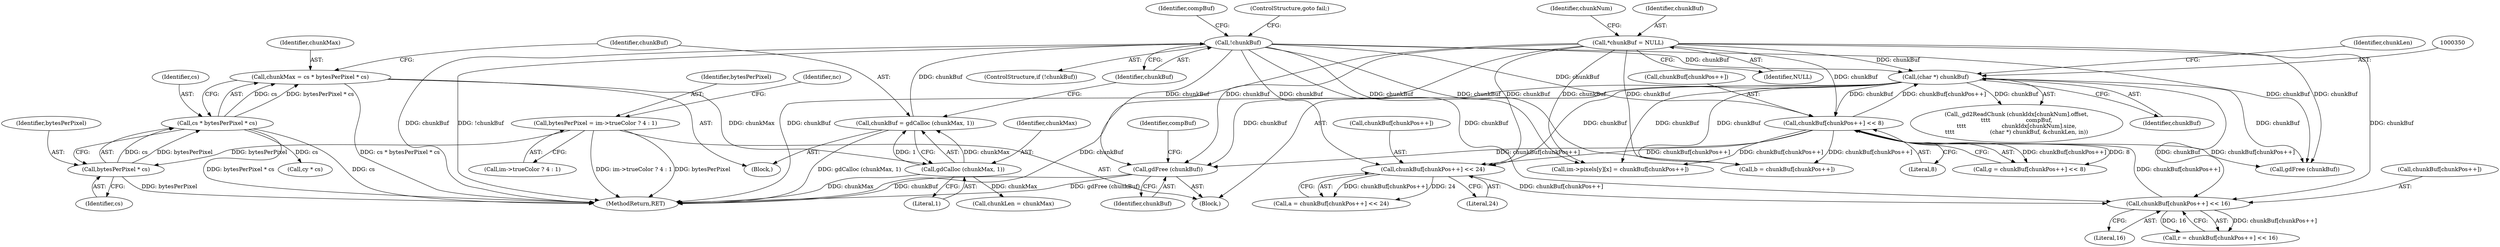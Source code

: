 digraph "0_libgd_fe9ed49dafa993e3af96b6a5a589efeea9bfb36f@pointer" {
"1000544" [label="(Call,gdFree (chunkBuf))"];
"1000349" [label="(Call,(char *) chunkBuf)"];
"1000146" [label="(Call,*chunkBuf = NULL)"];
"1000260" [label="(Call,!chunkBuf)"];
"1000254" [label="(Call,chunkBuf = gdCalloc (chunkMax, 1))"];
"1000256" [label="(Call,gdCalloc (chunkMax, 1))"];
"1000247" [label="(Call,chunkMax = cs * bytesPerPixel * cs)"];
"1000249" [label="(Call,cs * bytesPerPixel * cs)"];
"1000251" [label="(Call,bytesPerPixel * cs)"];
"1000199" [label="(Call,bytesPerPixel = im->trueColor ? 4 : 1)"];
"1000497" [label="(Call,chunkBuf[chunkPos++] << 8)"];
"1000488" [label="(Call,chunkBuf[chunkPos++] << 16)"];
"1000479" [label="(Call,chunkBuf[chunkPos++] << 24)"];
"1000351" [label="(Identifier,chunkBuf)"];
"1000261" [label="(Identifier,chunkBuf)"];
"1000265" [label="(Identifier,compBuf)"];
"1000250" [label="(Identifier,cs)"];
"1000252" [label="(Identifier,bytesPerPixel)"];
"1000258" [label="(Literal,1)"];
"1000151" [label="(Identifier,chunkNum)"];
"1000201" [label="(Call,im->trueColor ? 4 : 1)"];
"1000147" [label="(Identifier,chunkBuf)"];
"1000146" [label="(Call,*chunkBuf = NULL)"];
"1000504" [label="(Call,b = chunkBuf[chunkPos++])"];
"1000253" [label="(Identifier,cs)"];
"1000349" [label="(Call,(char *) chunkBuf)"];
"1000208" [label="(Identifier,nc)"];
"1000353" [label="(Identifier,chunkLen)"];
"1000254" [label="(Call,chunkBuf = gdCalloc (chunkMax, 1))"];
"1000332" [label="(Call,chunkLen = chunkMax)"];
"1000479" [label="(Call,chunkBuf[chunkPos++] << 24)"];
"1000300" [label="(Call,cy * cs)"];
"1000480" [label="(Call,chunkBuf[chunkPos++])"];
"1000544" [label="(Call,gdFree (chunkBuf))"];
"1000257" [label="(Identifier,chunkMax)"];
"1000255" [label="(Identifier,chunkBuf)"];
"1000575" [label="(MethodReturn,RET)"];
"1000260" [label="(Call,!chunkBuf)"];
"1000561" [label="(Call,gdFree (chunkBuf))"];
"1000497" [label="(Call,chunkBuf[chunkPos++] << 8)"];
"1000249" [label="(Call,cs * bytesPerPixel * cs)"];
"1000337" [label="(Call,_gd2ReadChunk (chunkIdx[chunkNum].offset,\n\t\t\t\t                    compBuf,\n\t\t\t\t                    chunkIdx[chunkNum].size,\n\t\t\t\t                    (char *) chunkBuf, &chunkLen, in))"];
"1000493" [label="(Literal,16)"];
"1000477" [label="(Call,a = chunkBuf[chunkPos++] << 24)"];
"1000484" [label="(Literal,24)"];
"1000547" [label="(Identifier,compBuf)"];
"1000148" [label="(Identifier,NULL)"];
"1000247" [label="(Call,chunkMax = cs * bytesPerPixel * cs)"];
"1000200" [label="(Identifier,bytesPerPixel)"];
"1000498" [label="(Call,chunkBuf[chunkPos++])"];
"1000123" [label="(Block,)"];
"1000263" [label="(ControlStructure,goto fail;)"];
"1000199" [label="(Call,bytesPerPixel = im->trueColor ? 4 : 1)"];
"1000486" [label="(Call,r = chunkBuf[chunkPos++] << 16)"];
"1000256" [label="(Call,gdCalloc (chunkMax, 1))"];
"1000259" [label="(ControlStructure,if (!chunkBuf))"];
"1000545" [label="(Identifier,chunkBuf)"];
"1000527" [label="(Call,im->pixels[y][x] = chunkBuf[chunkPos++])"];
"1000215" [label="(Block,)"];
"1000251" [label="(Call,bytesPerPixel * cs)"];
"1000502" [label="(Literal,8)"];
"1000495" [label="(Call,g = chunkBuf[chunkPos++] << 8)"];
"1000248" [label="(Identifier,chunkMax)"];
"1000489" [label="(Call,chunkBuf[chunkPos++])"];
"1000488" [label="(Call,chunkBuf[chunkPos++] << 16)"];
"1000544" -> "1000123"  [label="AST: "];
"1000544" -> "1000545"  [label="CFG: "];
"1000545" -> "1000544"  [label="AST: "];
"1000547" -> "1000544"  [label="CFG: "];
"1000544" -> "1000575"  [label="DDG: chunkBuf"];
"1000544" -> "1000575"  [label="DDG: gdFree (chunkBuf)"];
"1000349" -> "1000544"  [label="DDG: chunkBuf"];
"1000146" -> "1000544"  [label="DDG: chunkBuf"];
"1000260" -> "1000544"  [label="DDG: chunkBuf"];
"1000497" -> "1000544"  [label="DDG: chunkBuf[chunkPos++]"];
"1000349" -> "1000337"  [label="AST: "];
"1000349" -> "1000351"  [label="CFG: "];
"1000350" -> "1000349"  [label="AST: "];
"1000351" -> "1000349"  [label="AST: "];
"1000353" -> "1000349"  [label="CFG: "];
"1000349" -> "1000575"  [label="DDG: chunkBuf"];
"1000349" -> "1000337"  [label="DDG: chunkBuf"];
"1000146" -> "1000349"  [label="DDG: chunkBuf"];
"1000260" -> "1000349"  [label="DDG: chunkBuf"];
"1000497" -> "1000349"  [label="DDG: chunkBuf[chunkPos++]"];
"1000349" -> "1000479"  [label="DDG: chunkBuf"];
"1000349" -> "1000488"  [label="DDG: chunkBuf"];
"1000349" -> "1000497"  [label="DDG: chunkBuf"];
"1000349" -> "1000504"  [label="DDG: chunkBuf"];
"1000349" -> "1000527"  [label="DDG: chunkBuf"];
"1000349" -> "1000561"  [label="DDG: chunkBuf"];
"1000146" -> "1000123"  [label="AST: "];
"1000146" -> "1000148"  [label="CFG: "];
"1000147" -> "1000146"  [label="AST: "];
"1000148" -> "1000146"  [label="AST: "];
"1000151" -> "1000146"  [label="CFG: "];
"1000146" -> "1000575"  [label="DDG: chunkBuf"];
"1000146" -> "1000479"  [label="DDG: chunkBuf"];
"1000146" -> "1000488"  [label="DDG: chunkBuf"];
"1000146" -> "1000497"  [label="DDG: chunkBuf"];
"1000146" -> "1000504"  [label="DDG: chunkBuf"];
"1000146" -> "1000527"  [label="DDG: chunkBuf"];
"1000146" -> "1000561"  [label="DDG: chunkBuf"];
"1000260" -> "1000259"  [label="AST: "];
"1000260" -> "1000261"  [label="CFG: "];
"1000261" -> "1000260"  [label="AST: "];
"1000263" -> "1000260"  [label="CFG: "];
"1000265" -> "1000260"  [label="CFG: "];
"1000260" -> "1000575"  [label="DDG: !chunkBuf"];
"1000260" -> "1000575"  [label="DDG: chunkBuf"];
"1000254" -> "1000260"  [label="DDG: chunkBuf"];
"1000260" -> "1000479"  [label="DDG: chunkBuf"];
"1000260" -> "1000488"  [label="DDG: chunkBuf"];
"1000260" -> "1000497"  [label="DDG: chunkBuf"];
"1000260" -> "1000504"  [label="DDG: chunkBuf"];
"1000260" -> "1000527"  [label="DDG: chunkBuf"];
"1000260" -> "1000561"  [label="DDG: chunkBuf"];
"1000254" -> "1000215"  [label="AST: "];
"1000254" -> "1000256"  [label="CFG: "];
"1000255" -> "1000254"  [label="AST: "];
"1000256" -> "1000254"  [label="AST: "];
"1000261" -> "1000254"  [label="CFG: "];
"1000254" -> "1000575"  [label="DDG: gdCalloc (chunkMax, 1)"];
"1000256" -> "1000254"  [label="DDG: chunkMax"];
"1000256" -> "1000254"  [label="DDG: 1"];
"1000256" -> "1000258"  [label="CFG: "];
"1000257" -> "1000256"  [label="AST: "];
"1000258" -> "1000256"  [label="AST: "];
"1000256" -> "1000575"  [label="DDG: chunkMax"];
"1000247" -> "1000256"  [label="DDG: chunkMax"];
"1000256" -> "1000332"  [label="DDG: chunkMax"];
"1000247" -> "1000215"  [label="AST: "];
"1000247" -> "1000249"  [label="CFG: "];
"1000248" -> "1000247"  [label="AST: "];
"1000249" -> "1000247"  [label="AST: "];
"1000255" -> "1000247"  [label="CFG: "];
"1000247" -> "1000575"  [label="DDG: cs * bytesPerPixel * cs"];
"1000249" -> "1000247"  [label="DDG: cs"];
"1000249" -> "1000247"  [label="DDG: bytesPerPixel * cs"];
"1000249" -> "1000251"  [label="CFG: "];
"1000250" -> "1000249"  [label="AST: "];
"1000251" -> "1000249"  [label="AST: "];
"1000249" -> "1000575"  [label="DDG: bytesPerPixel * cs"];
"1000249" -> "1000575"  [label="DDG: cs"];
"1000251" -> "1000249"  [label="DDG: cs"];
"1000251" -> "1000249"  [label="DDG: bytesPerPixel"];
"1000249" -> "1000300"  [label="DDG: cs"];
"1000251" -> "1000253"  [label="CFG: "];
"1000252" -> "1000251"  [label="AST: "];
"1000253" -> "1000251"  [label="AST: "];
"1000251" -> "1000575"  [label="DDG: bytesPerPixel"];
"1000199" -> "1000251"  [label="DDG: bytesPerPixel"];
"1000199" -> "1000123"  [label="AST: "];
"1000199" -> "1000201"  [label="CFG: "];
"1000200" -> "1000199"  [label="AST: "];
"1000201" -> "1000199"  [label="AST: "];
"1000208" -> "1000199"  [label="CFG: "];
"1000199" -> "1000575"  [label="DDG: im->trueColor ? 4 : 1"];
"1000199" -> "1000575"  [label="DDG: bytesPerPixel"];
"1000497" -> "1000495"  [label="AST: "];
"1000497" -> "1000502"  [label="CFG: "];
"1000498" -> "1000497"  [label="AST: "];
"1000502" -> "1000497"  [label="AST: "];
"1000495" -> "1000497"  [label="CFG: "];
"1000497" -> "1000479"  [label="DDG: chunkBuf[chunkPos++]"];
"1000497" -> "1000495"  [label="DDG: chunkBuf[chunkPos++]"];
"1000497" -> "1000495"  [label="DDG: 8"];
"1000488" -> "1000497"  [label="DDG: chunkBuf[chunkPos++]"];
"1000497" -> "1000504"  [label="DDG: chunkBuf[chunkPos++]"];
"1000497" -> "1000527"  [label="DDG: chunkBuf[chunkPos++]"];
"1000497" -> "1000561"  [label="DDG: chunkBuf[chunkPos++]"];
"1000488" -> "1000486"  [label="AST: "];
"1000488" -> "1000493"  [label="CFG: "];
"1000489" -> "1000488"  [label="AST: "];
"1000493" -> "1000488"  [label="AST: "];
"1000486" -> "1000488"  [label="CFG: "];
"1000488" -> "1000486"  [label="DDG: chunkBuf[chunkPos++]"];
"1000488" -> "1000486"  [label="DDG: 16"];
"1000479" -> "1000488"  [label="DDG: chunkBuf[chunkPos++]"];
"1000479" -> "1000477"  [label="AST: "];
"1000479" -> "1000484"  [label="CFG: "];
"1000480" -> "1000479"  [label="AST: "];
"1000484" -> "1000479"  [label="AST: "];
"1000477" -> "1000479"  [label="CFG: "];
"1000479" -> "1000477"  [label="DDG: chunkBuf[chunkPos++]"];
"1000479" -> "1000477"  [label="DDG: 24"];
}
